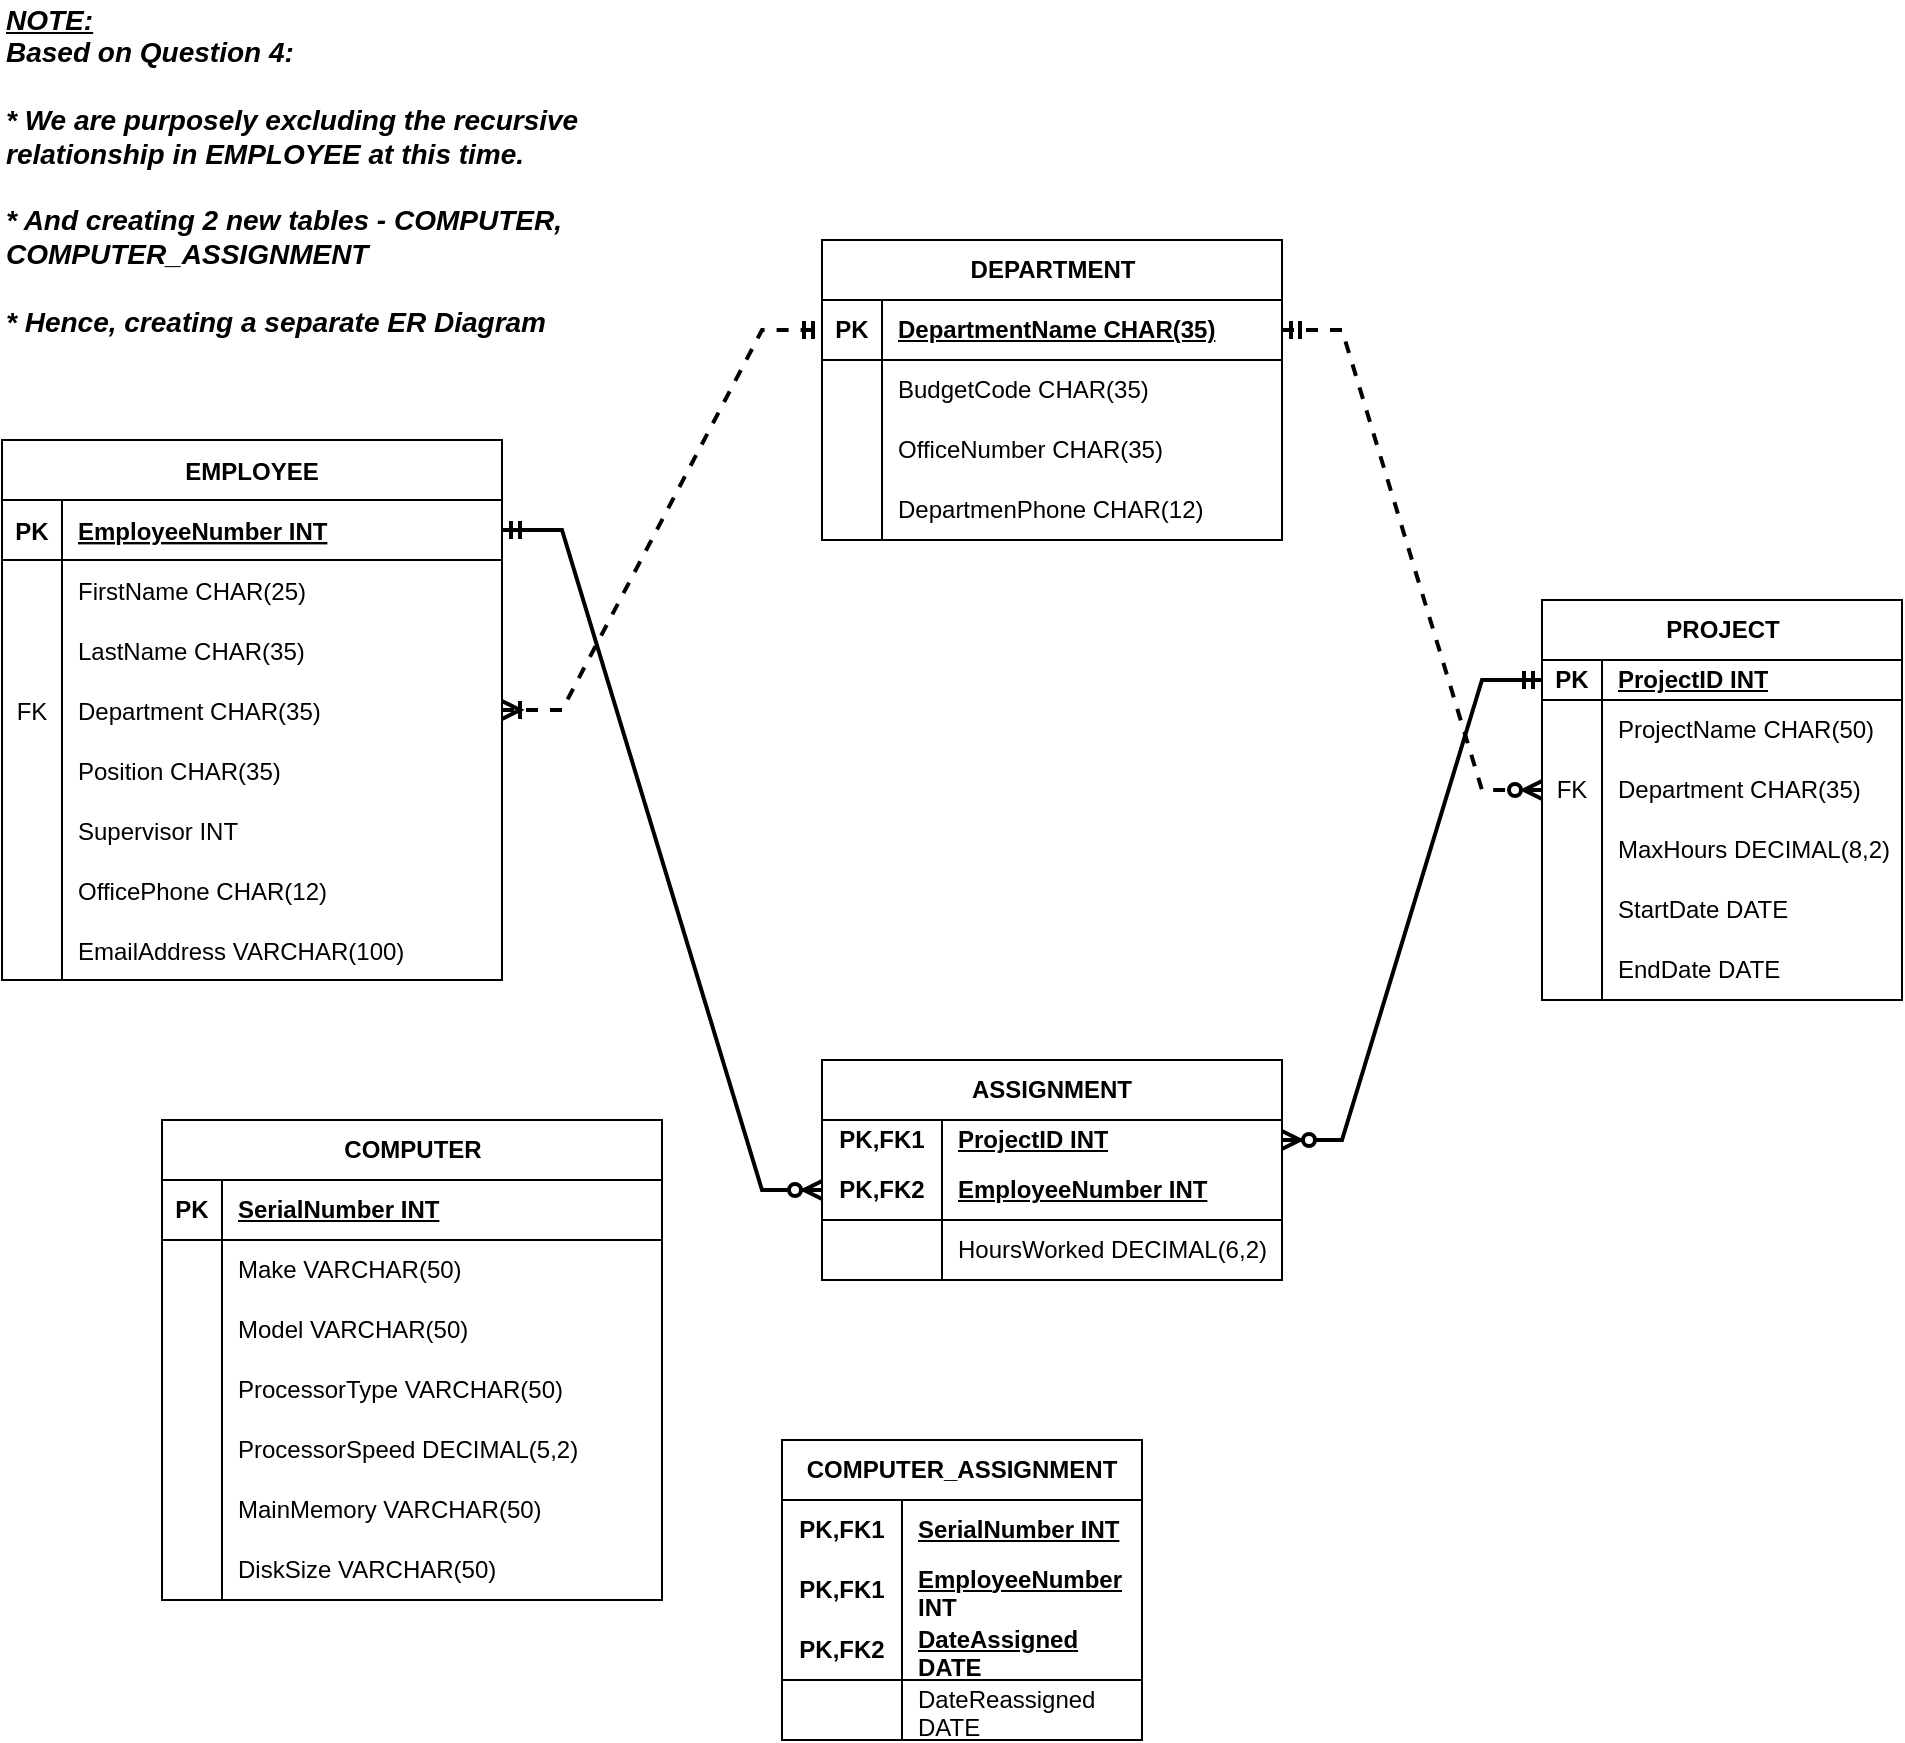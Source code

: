 <mxfile version="21.6.5" type="github">
  <diagram id="R2lEEEUBdFMjLlhIrx00" name="Page-1">
    <mxGraphModel dx="562" dy="1569" grid="1" gridSize="10" guides="1" tooltips="1" connect="1" arrows="1" fold="1" page="1" pageScale="1" pageWidth="850" pageHeight="1100" math="0" shadow="0" extFonts="Permanent Marker^https://fonts.googleapis.com/css?family=Permanent+Marker">
      <root>
        <mxCell id="0" />
        <mxCell id="1" parent="0" />
        <mxCell id="C-vyLk0tnHw3VtMMgP7b-23" value="EMPLOYEE" style="shape=table;startSize=30;container=1;collapsible=1;childLayout=tableLayout;fixedRows=1;rowLines=0;fontStyle=1;align=center;resizeLast=1;labelBackgroundColor=default;" parent="1" vertex="1">
          <mxGeometry x="120" y="120" width="250" height="270" as="geometry" />
        </mxCell>
        <mxCell id="C-vyLk0tnHw3VtMMgP7b-24" value="" style="shape=partialRectangle;collapsible=0;dropTarget=0;pointerEvents=0;fillColor=none;points=[[0,0.5],[1,0.5]];portConstraint=eastwest;top=0;left=0;right=0;bottom=1;" parent="C-vyLk0tnHw3VtMMgP7b-23" vertex="1">
          <mxGeometry y="30" width="250" height="30" as="geometry" />
        </mxCell>
        <mxCell id="C-vyLk0tnHw3VtMMgP7b-25" value="PK" style="shape=partialRectangle;overflow=hidden;connectable=0;fillColor=none;top=0;left=0;bottom=0;right=0;fontStyle=1;" parent="C-vyLk0tnHw3VtMMgP7b-24" vertex="1">
          <mxGeometry width="30" height="30" as="geometry">
            <mxRectangle width="30" height="30" as="alternateBounds" />
          </mxGeometry>
        </mxCell>
        <mxCell id="C-vyLk0tnHw3VtMMgP7b-26" value="EmployeeNumber INT" style="shape=partialRectangle;overflow=hidden;connectable=0;fillColor=none;top=0;left=0;bottom=0;right=0;align=left;spacingLeft=6;fontStyle=5;" parent="C-vyLk0tnHw3VtMMgP7b-24" vertex="1">
          <mxGeometry x="30" width="220" height="30" as="geometry">
            <mxRectangle width="220" height="30" as="alternateBounds" />
          </mxGeometry>
        </mxCell>
        <mxCell id="C-vyLk0tnHw3VtMMgP7b-27" value="" style="shape=partialRectangle;collapsible=0;dropTarget=0;pointerEvents=0;fillColor=none;points=[[0,0.5],[1,0.5]];portConstraint=eastwest;top=0;left=0;right=0;bottom=0;" parent="C-vyLk0tnHw3VtMMgP7b-23" vertex="1">
          <mxGeometry y="60" width="250" height="30" as="geometry" />
        </mxCell>
        <mxCell id="C-vyLk0tnHw3VtMMgP7b-28" value="" style="shape=partialRectangle;overflow=hidden;connectable=0;fillColor=none;top=0;left=0;bottom=0;right=0;" parent="C-vyLk0tnHw3VtMMgP7b-27" vertex="1">
          <mxGeometry width="30" height="30" as="geometry">
            <mxRectangle width="30" height="30" as="alternateBounds" />
          </mxGeometry>
        </mxCell>
        <mxCell id="C-vyLk0tnHw3VtMMgP7b-29" value="FirstName CHAR(25) " style="shape=partialRectangle;overflow=hidden;connectable=0;fillColor=none;top=0;left=0;bottom=0;right=0;align=left;spacingLeft=6;" parent="C-vyLk0tnHw3VtMMgP7b-27" vertex="1">
          <mxGeometry x="30" width="220" height="30" as="geometry">
            <mxRectangle width="220" height="30" as="alternateBounds" />
          </mxGeometry>
        </mxCell>
        <mxCell id="xQtc1vV7oJHQVXlDCaET-9" value="" style="shape=partialRectangle;collapsible=0;dropTarget=0;pointerEvents=0;fillColor=none;points=[[0,0.5],[1,0.5]];portConstraint=eastwest;top=0;left=0;right=0;bottom=0;" parent="C-vyLk0tnHw3VtMMgP7b-23" vertex="1">
          <mxGeometry y="90" width="250" height="30" as="geometry" />
        </mxCell>
        <mxCell id="xQtc1vV7oJHQVXlDCaET-10" value="" style="shape=partialRectangle;overflow=hidden;connectable=0;fillColor=none;top=0;left=0;bottom=0;right=0;" parent="xQtc1vV7oJHQVXlDCaET-9" vertex="1">
          <mxGeometry width="30" height="30" as="geometry">
            <mxRectangle width="30" height="30" as="alternateBounds" />
          </mxGeometry>
        </mxCell>
        <mxCell id="xQtc1vV7oJHQVXlDCaET-11" value="LastName CHAR(35)" style="shape=partialRectangle;overflow=hidden;connectable=0;fillColor=none;top=0;left=0;bottom=0;right=0;align=left;spacingLeft=6;" parent="xQtc1vV7oJHQVXlDCaET-9" vertex="1">
          <mxGeometry x="30" width="220" height="30" as="geometry">
            <mxRectangle width="220" height="30" as="alternateBounds" />
          </mxGeometry>
        </mxCell>
        <mxCell id="xQtc1vV7oJHQVXlDCaET-12" value="" style="shape=partialRectangle;collapsible=0;dropTarget=0;pointerEvents=0;fillColor=none;points=[[0,0.5],[1,0.5]];portConstraint=eastwest;top=0;left=0;right=0;bottom=0;" parent="C-vyLk0tnHw3VtMMgP7b-23" vertex="1">
          <mxGeometry y="120" width="250" height="30" as="geometry" />
        </mxCell>
        <mxCell id="xQtc1vV7oJHQVXlDCaET-13" value="FK" style="shape=partialRectangle;overflow=hidden;connectable=0;fillColor=none;top=0;left=0;bottom=0;right=0;" parent="xQtc1vV7oJHQVXlDCaET-12" vertex="1">
          <mxGeometry width="30" height="30" as="geometry">
            <mxRectangle width="30" height="30" as="alternateBounds" />
          </mxGeometry>
        </mxCell>
        <mxCell id="xQtc1vV7oJHQVXlDCaET-14" value="Department CHAR(35)" style="shape=partialRectangle;overflow=hidden;connectable=0;fillColor=none;top=0;left=0;bottom=0;right=0;align=left;spacingLeft=6;" parent="xQtc1vV7oJHQVXlDCaET-12" vertex="1">
          <mxGeometry x="30" width="220" height="30" as="geometry">
            <mxRectangle width="220" height="30" as="alternateBounds" />
          </mxGeometry>
        </mxCell>
        <mxCell id="xQtc1vV7oJHQVXlDCaET-15" value="" style="shape=partialRectangle;collapsible=0;dropTarget=0;pointerEvents=0;fillColor=none;points=[[0,0.5],[1,0.5]];portConstraint=eastwest;top=0;left=0;right=0;bottom=0;" parent="C-vyLk0tnHw3VtMMgP7b-23" vertex="1">
          <mxGeometry y="150" width="250" height="30" as="geometry" />
        </mxCell>
        <mxCell id="xQtc1vV7oJHQVXlDCaET-16" value="" style="shape=partialRectangle;overflow=hidden;connectable=0;fillColor=none;top=0;left=0;bottom=0;right=0;" parent="xQtc1vV7oJHQVXlDCaET-15" vertex="1">
          <mxGeometry width="30" height="30" as="geometry">
            <mxRectangle width="30" height="30" as="alternateBounds" />
          </mxGeometry>
        </mxCell>
        <mxCell id="xQtc1vV7oJHQVXlDCaET-17" value="Position CHAR(35)" style="shape=partialRectangle;overflow=hidden;connectable=0;fillColor=none;top=0;left=0;bottom=0;right=0;align=left;spacingLeft=6;" parent="xQtc1vV7oJHQVXlDCaET-15" vertex="1">
          <mxGeometry x="30" width="220" height="30" as="geometry">
            <mxRectangle width="220" height="30" as="alternateBounds" />
          </mxGeometry>
        </mxCell>
        <mxCell id="xQtc1vV7oJHQVXlDCaET-18" value="" style="shape=partialRectangle;collapsible=0;dropTarget=0;pointerEvents=0;fillColor=none;points=[[0,0.5],[1,0.5]];portConstraint=eastwest;top=0;left=0;right=0;bottom=0;" parent="C-vyLk0tnHw3VtMMgP7b-23" vertex="1">
          <mxGeometry y="180" width="250" height="30" as="geometry" />
        </mxCell>
        <mxCell id="xQtc1vV7oJHQVXlDCaET-19" value="" style="shape=partialRectangle;overflow=hidden;connectable=0;fillColor=none;top=0;left=0;bottom=0;right=0;" parent="xQtc1vV7oJHQVXlDCaET-18" vertex="1">
          <mxGeometry width="30" height="30" as="geometry">
            <mxRectangle width="30" height="30" as="alternateBounds" />
          </mxGeometry>
        </mxCell>
        <mxCell id="xQtc1vV7oJHQVXlDCaET-20" value="Supervisor INT" style="shape=partialRectangle;overflow=hidden;connectable=0;fillColor=none;top=0;left=0;bottom=0;right=0;align=left;spacingLeft=6;" parent="xQtc1vV7oJHQVXlDCaET-18" vertex="1">
          <mxGeometry x="30" width="220" height="30" as="geometry">
            <mxRectangle width="220" height="30" as="alternateBounds" />
          </mxGeometry>
        </mxCell>
        <mxCell id="xQtc1vV7oJHQVXlDCaET-21" value="" style="shape=partialRectangle;collapsible=0;dropTarget=0;pointerEvents=0;fillColor=none;points=[[0,0.5],[1,0.5]];portConstraint=eastwest;top=0;left=0;right=0;bottom=0;" parent="C-vyLk0tnHw3VtMMgP7b-23" vertex="1">
          <mxGeometry y="210" width="250" height="30" as="geometry" />
        </mxCell>
        <mxCell id="xQtc1vV7oJHQVXlDCaET-22" value="" style="shape=partialRectangle;overflow=hidden;connectable=0;fillColor=none;top=0;left=0;bottom=0;right=0;" parent="xQtc1vV7oJHQVXlDCaET-21" vertex="1">
          <mxGeometry width="30" height="30" as="geometry">
            <mxRectangle width="30" height="30" as="alternateBounds" />
          </mxGeometry>
        </mxCell>
        <mxCell id="xQtc1vV7oJHQVXlDCaET-23" value="OfficePhone CHAR(12)" style="shape=partialRectangle;overflow=hidden;connectable=0;fillColor=none;top=0;left=0;bottom=0;right=0;align=left;spacingLeft=6;" parent="xQtc1vV7oJHQVXlDCaET-21" vertex="1">
          <mxGeometry x="30" width="220" height="30" as="geometry">
            <mxRectangle width="220" height="30" as="alternateBounds" />
          </mxGeometry>
        </mxCell>
        <mxCell id="xQtc1vV7oJHQVXlDCaET-24" value="" style="shape=partialRectangle;collapsible=0;dropTarget=0;pointerEvents=0;fillColor=none;points=[[0,0.5],[1,0.5]];portConstraint=eastwest;top=0;left=0;right=0;bottom=0;" parent="C-vyLk0tnHw3VtMMgP7b-23" vertex="1">
          <mxGeometry y="240" width="250" height="30" as="geometry" />
        </mxCell>
        <mxCell id="xQtc1vV7oJHQVXlDCaET-25" value="" style="shape=partialRectangle;overflow=hidden;connectable=0;fillColor=none;top=0;left=0;bottom=0;right=0;" parent="xQtc1vV7oJHQVXlDCaET-24" vertex="1">
          <mxGeometry width="30" height="30" as="geometry">
            <mxRectangle width="30" height="30" as="alternateBounds" />
          </mxGeometry>
        </mxCell>
        <mxCell id="xQtc1vV7oJHQVXlDCaET-26" value="EmailAddress VARCHAR(100)" style="shape=partialRectangle;overflow=hidden;connectable=0;fillColor=none;top=0;left=0;bottom=0;right=0;align=left;spacingLeft=6;" parent="xQtc1vV7oJHQVXlDCaET-24" vertex="1">
          <mxGeometry x="30" width="220" height="30" as="geometry">
            <mxRectangle width="220" height="30" as="alternateBounds" />
          </mxGeometry>
        </mxCell>
        <mxCell id="xQtc1vV7oJHQVXlDCaET-30" value="DEPARTMENT" style="shape=table;startSize=30;container=1;collapsible=1;childLayout=tableLayout;fixedRows=1;rowLines=0;fontStyle=1;align=center;resizeLast=1;html=1;" parent="1" vertex="1">
          <mxGeometry x="530" y="20" width="230" height="150" as="geometry" />
        </mxCell>
        <mxCell id="xQtc1vV7oJHQVXlDCaET-31" value="" style="shape=tableRow;horizontal=0;startSize=0;swimlaneHead=0;swimlaneBody=0;fillColor=none;collapsible=0;dropTarget=0;points=[[0,0.5],[1,0.5]];portConstraint=eastwest;top=0;left=0;right=0;bottom=1;" parent="xQtc1vV7oJHQVXlDCaET-30" vertex="1">
          <mxGeometry y="30" width="230" height="30" as="geometry" />
        </mxCell>
        <mxCell id="xQtc1vV7oJHQVXlDCaET-32" value="PK" style="shape=partialRectangle;connectable=0;fillColor=none;top=0;left=0;bottom=0;right=0;fontStyle=1;overflow=hidden;whiteSpace=wrap;html=1;" parent="xQtc1vV7oJHQVXlDCaET-31" vertex="1">
          <mxGeometry width="30" height="30" as="geometry">
            <mxRectangle width="30" height="30" as="alternateBounds" />
          </mxGeometry>
        </mxCell>
        <mxCell id="xQtc1vV7oJHQVXlDCaET-33" value="DepartmentName CHAR(35)" style="shape=partialRectangle;connectable=0;fillColor=none;top=0;left=0;bottom=0;right=0;align=left;spacingLeft=6;fontStyle=5;overflow=hidden;whiteSpace=wrap;html=1;" parent="xQtc1vV7oJHQVXlDCaET-31" vertex="1">
          <mxGeometry x="30" width="200" height="30" as="geometry">
            <mxRectangle width="200" height="30" as="alternateBounds" />
          </mxGeometry>
        </mxCell>
        <mxCell id="xQtc1vV7oJHQVXlDCaET-34" value="" style="shape=tableRow;horizontal=0;startSize=0;swimlaneHead=0;swimlaneBody=0;fillColor=none;collapsible=0;dropTarget=0;points=[[0,0.5],[1,0.5]];portConstraint=eastwest;top=0;left=0;right=0;bottom=0;" parent="xQtc1vV7oJHQVXlDCaET-30" vertex="1">
          <mxGeometry y="60" width="230" height="30" as="geometry" />
        </mxCell>
        <mxCell id="xQtc1vV7oJHQVXlDCaET-35" value="" style="shape=partialRectangle;connectable=0;fillColor=none;top=0;left=0;bottom=0;right=0;editable=1;overflow=hidden;whiteSpace=wrap;html=1;" parent="xQtc1vV7oJHQVXlDCaET-34" vertex="1">
          <mxGeometry width="30" height="30" as="geometry">
            <mxRectangle width="30" height="30" as="alternateBounds" />
          </mxGeometry>
        </mxCell>
        <mxCell id="xQtc1vV7oJHQVXlDCaET-36" value="BudgetCode CHAR(35)" style="shape=partialRectangle;connectable=0;fillColor=none;top=0;left=0;bottom=0;right=0;align=left;spacingLeft=6;overflow=hidden;whiteSpace=wrap;html=1;" parent="xQtc1vV7oJHQVXlDCaET-34" vertex="1">
          <mxGeometry x="30" width="200" height="30" as="geometry">
            <mxRectangle width="200" height="30" as="alternateBounds" />
          </mxGeometry>
        </mxCell>
        <mxCell id="xQtc1vV7oJHQVXlDCaET-37" value="" style="shape=tableRow;horizontal=0;startSize=0;swimlaneHead=0;swimlaneBody=0;fillColor=none;collapsible=0;dropTarget=0;points=[[0,0.5],[1,0.5]];portConstraint=eastwest;top=0;left=0;right=0;bottom=0;" parent="xQtc1vV7oJHQVXlDCaET-30" vertex="1">
          <mxGeometry y="90" width="230" height="30" as="geometry" />
        </mxCell>
        <mxCell id="xQtc1vV7oJHQVXlDCaET-38" value="" style="shape=partialRectangle;connectable=0;fillColor=none;top=0;left=0;bottom=0;right=0;editable=1;overflow=hidden;whiteSpace=wrap;html=1;" parent="xQtc1vV7oJHQVXlDCaET-37" vertex="1">
          <mxGeometry width="30" height="30" as="geometry">
            <mxRectangle width="30" height="30" as="alternateBounds" />
          </mxGeometry>
        </mxCell>
        <mxCell id="xQtc1vV7oJHQVXlDCaET-39" value="OfficeNumber CHAR(35)" style="shape=partialRectangle;connectable=0;fillColor=none;top=0;left=0;bottom=0;right=0;align=left;spacingLeft=6;overflow=hidden;whiteSpace=wrap;html=1;" parent="xQtc1vV7oJHQVXlDCaET-37" vertex="1">
          <mxGeometry x="30" width="200" height="30" as="geometry">
            <mxRectangle width="200" height="30" as="alternateBounds" />
          </mxGeometry>
        </mxCell>
        <mxCell id="xQtc1vV7oJHQVXlDCaET-40" value="" style="shape=tableRow;horizontal=0;startSize=0;swimlaneHead=0;swimlaneBody=0;fillColor=none;collapsible=0;dropTarget=0;points=[[0,0.5],[1,0.5]];portConstraint=eastwest;top=0;left=0;right=0;bottom=0;" parent="xQtc1vV7oJHQVXlDCaET-30" vertex="1">
          <mxGeometry y="120" width="230" height="30" as="geometry" />
        </mxCell>
        <mxCell id="xQtc1vV7oJHQVXlDCaET-41" value="" style="shape=partialRectangle;connectable=0;fillColor=none;top=0;left=0;bottom=0;right=0;editable=1;overflow=hidden;whiteSpace=wrap;html=1;" parent="xQtc1vV7oJHQVXlDCaET-40" vertex="1">
          <mxGeometry width="30" height="30" as="geometry">
            <mxRectangle width="30" height="30" as="alternateBounds" />
          </mxGeometry>
        </mxCell>
        <mxCell id="xQtc1vV7oJHQVXlDCaET-42" value="DepartmenPhone CHAR(12)" style="shape=partialRectangle;connectable=0;fillColor=none;top=0;left=0;bottom=0;right=0;align=left;spacingLeft=6;overflow=hidden;whiteSpace=wrap;html=1;" parent="xQtc1vV7oJHQVXlDCaET-40" vertex="1">
          <mxGeometry x="30" width="200" height="30" as="geometry">
            <mxRectangle width="200" height="30" as="alternateBounds" />
          </mxGeometry>
        </mxCell>
        <mxCell id="xQtc1vV7oJHQVXlDCaET-49" value="" style="edgeStyle=entityRelationEdgeStyle;fontSize=12;html=1;endArrow=ERmandOne;startArrow=ERoneToMany;rounded=0;exitX=1;exitY=0.5;exitDx=0;exitDy=0;endFill=0;entryX=0;entryY=0.5;entryDx=0;entryDy=0;shadow=0;strokeWidth=2;startFill=0;dashed=1;" parent="1" source="xQtc1vV7oJHQVXlDCaET-12" target="xQtc1vV7oJHQVXlDCaET-31" edge="1">
          <mxGeometry width="100" height="100" relative="1" as="geometry">
            <mxPoint x="460" y="470" as="sourcePoint" />
            <mxPoint x="510" y="180" as="targetPoint" />
            <Array as="points">
              <mxPoint x="510" y="240" />
            </Array>
          </mxGeometry>
        </mxCell>
        <mxCell id="xQtc1vV7oJHQVXlDCaET-50" value="ASSIGNMENT" style="shape=table;startSize=30;container=1;collapsible=1;childLayout=tableLayout;fixedRows=1;rowLines=0;fontStyle=1;align=center;resizeLast=1;html=1;whiteSpace=wrap;" parent="1" vertex="1">
          <mxGeometry x="530" y="430" width="230" height="110" as="geometry" />
        </mxCell>
        <mxCell id="xQtc1vV7oJHQVXlDCaET-51" value="" style="shape=tableRow;horizontal=0;startSize=0;swimlaneHead=0;swimlaneBody=0;fillColor=none;collapsible=0;dropTarget=0;points=[[0,0.5],[1,0.5]];portConstraint=eastwest;top=0;left=0;right=0;bottom=0;html=1;" parent="xQtc1vV7oJHQVXlDCaET-50" vertex="1">
          <mxGeometry y="30" width="230" height="20" as="geometry" />
        </mxCell>
        <mxCell id="xQtc1vV7oJHQVXlDCaET-52" value="PK,FK1" style="shape=partialRectangle;connectable=0;fillColor=none;top=0;left=0;bottom=0;right=0;fontStyle=1;overflow=hidden;html=1;whiteSpace=wrap;" parent="xQtc1vV7oJHQVXlDCaET-51" vertex="1">
          <mxGeometry width="60" height="20" as="geometry">
            <mxRectangle width="60" height="20" as="alternateBounds" />
          </mxGeometry>
        </mxCell>
        <mxCell id="xQtc1vV7oJHQVXlDCaET-53" value="ProjectID INT" style="shape=partialRectangle;connectable=0;fillColor=none;top=0;left=0;bottom=0;right=0;align=left;spacingLeft=6;fontStyle=5;overflow=hidden;html=1;whiteSpace=wrap;" parent="xQtc1vV7oJHQVXlDCaET-51" vertex="1">
          <mxGeometry x="60" width="170" height="20" as="geometry">
            <mxRectangle width="170" height="20" as="alternateBounds" />
          </mxGeometry>
        </mxCell>
        <mxCell id="xQtc1vV7oJHQVXlDCaET-54" value="" style="shape=tableRow;horizontal=0;startSize=0;swimlaneHead=0;swimlaneBody=0;fillColor=none;collapsible=0;dropTarget=0;points=[[0,0.5],[1,0.5]];portConstraint=eastwest;top=0;left=0;right=0;bottom=1;html=1;" parent="xQtc1vV7oJHQVXlDCaET-50" vertex="1">
          <mxGeometry y="50" width="230" height="30" as="geometry" />
        </mxCell>
        <mxCell id="xQtc1vV7oJHQVXlDCaET-55" value="PK,FK2" style="shape=partialRectangle;connectable=0;fillColor=none;top=0;left=0;bottom=0;right=0;fontStyle=1;overflow=hidden;html=1;whiteSpace=wrap;" parent="xQtc1vV7oJHQVXlDCaET-54" vertex="1">
          <mxGeometry width="60" height="30" as="geometry">
            <mxRectangle width="60" height="30" as="alternateBounds" />
          </mxGeometry>
        </mxCell>
        <mxCell id="xQtc1vV7oJHQVXlDCaET-56" value="EmployeeNumber INT" style="shape=partialRectangle;connectable=0;fillColor=none;top=0;left=0;bottom=0;right=0;align=left;spacingLeft=6;fontStyle=5;overflow=hidden;html=1;whiteSpace=wrap;" parent="xQtc1vV7oJHQVXlDCaET-54" vertex="1">
          <mxGeometry x="60" width="170" height="30" as="geometry">
            <mxRectangle width="170" height="30" as="alternateBounds" />
          </mxGeometry>
        </mxCell>
        <mxCell id="xQtc1vV7oJHQVXlDCaET-57" value="" style="shape=tableRow;horizontal=0;startSize=0;swimlaneHead=0;swimlaneBody=0;fillColor=none;collapsible=0;dropTarget=0;points=[[0,0.5],[1,0.5]];portConstraint=eastwest;top=0;left=0;right=0;bottom=0;html=1;" parent="xQtc1vV7oJHQVXlDCaET-50" vertex="1">
          <mxGeometry y="80" width="230" height="30" as="geometry" />
        </mxCell>
        <mxCell id="xQtc1vV7oJHQVXlDCaET-58" value="" style="shape=partialRectangle;connectable=0;fillColor=none;top=0;left=0;bottom=0;right=0;editable=1;overflow=hidden;html=1;whiteSpace=wrap;" parent="xQtc1vV7oJHQVXlDCaET-57" vertex="1">
          <mxGeometry width="60" height="30" as="geometry">
            <mxRectangle width="60" height="30" as="alternateBounds" />
          </mxGeometry>
        </mxCell>
        <mxCell id="xQtc1vV7oJHQVXlDCaET-59" value="HoursWorked DECIMAL(6,2)" style="shape=partialRectangle;connectable=0;fillColor=none;top=0;left=0;bottom=0;right=0;align=left;spacingLeft=6;overflow=hidden;html=1;whiteSpace=wrap;" parent="xQtc1vV7oJHQVXlDCaET-57" vertex="1">
          <mxGeometry x="60" width="170" height="30" as="geometry">
            <mxRectangle width="170" height="30" as="alternateBounds" />
          </mxGeometry>
        </mxCell>
        <mxCell id="xQtc1vV7oJHQVXlDCaET-63" value="PROJECT" style="shape=table;startSize=30;container=1;collapsible=1;childLayout=tableLayout;fixedRows=1;rowLines=0;fontStyle=1;align=center;resizeLast=1;html=1;" parent="1" vertex="1">
          <mxGeometry x="890" y="200" width="180" height="200" as="geometry" />
        </mxCell>
        <mxCell id="xQtc1vV7oJHQVXlDCaET-64" value="" style="shape=tableRow;horizontal=0;startSize=0;swimlaneHead=0;swimlaneBody=0;fillColor=none;collapsible=0;dropTarget=0;points=[[0,0.5],[1,0.5]];portConstraint=eastwest;top=0;left=0;right=0;bottom=1;" parent="xQtc1vV7oJHQVXlDCaET-63" vertex="1">
          <mxGeometry y="30" width="180" height="20" as="geometry" />
        </mxCell>
        <mxCell id="xQtc1vV7oJHQVXlDCaET-65" value="PK" style="shape=partialRectangle;connectable=0;fillColor=none;top=0;left=0;bottom=0;right=0;fontStyle=1;overflow=hidden;whiteSpace=wrap;html=1;" parent="xQtc1vV7oJHQVXlDCaET-64" vertex="1">
          <mxGeometry width="30" height="20" as="geometry">
            <mxRectangle width="30" height="20" as="alternateBounds" />
          </mxGeometry>
        </mxCell>
        <mxCell id="xQtc1vV7oJHQVXlDCaET-66" value="ProjectID INT" style="shape=partialRectangle;connectable=0;fillColor=none;top=0;left=0;bottom=0;right=0;align=left;spacingLeft=6;fontStyle=5;overflow=hidden;whiteSpace=wrap;html=1;" parent="xQtc1vV7oJHQVXlDCaET-64" vertex="1">
          <mxGeometry x="30" width="150" height="20" as="geometry">
            <mxRectangle width="150" height="20" as="alternateBounds" />
          </mxGeometry>
        </mxCell>
        <mxCell id="xQtc1vV7oJHQVXlDCaET-67" value="" style="shape=tableRow;horizontal=0;startSize=0;swimlaneHead=0;swimlaneBody=0;fillColor=none;collapsible=0;dropTarget=0;points=[[0,0.5],[1,0.5]];portConstraint=eastwest;top=0;left=0;right=0;bottom=0;" parent="xQtc1vV7oJHQVXlDCaET-63" vertex="1">
          <mxGeometry y="50" width="180" height="30" as="geometry" />
        </mxCell>
        <mxCell id="xQtc1vV7oJHQVXlDCaET-68" value="" style="shape=partialRectangle;connectable=0;fillColor=none;top=0;left=0;bottom=0;right=0;editable=1;overflow=hidden;whiteSpace=wrap;html=1;" parent="xQtc1vV7oJHQVXlDCaET-67" vertex="1">
          <mxGeometry width="30" height="30" as="geometry">
            <mxRectangle width="30" height="30" as="alternateBounds" />
          </mxGeometry>
        </mxCell>
        <mxCell id="xQtc1vV7oJHQVXlDCaET-69" value="ProjectName CHAR(50)" style="shape=partialRectangle;connectable=0;fillColor=none;top=0;left=0;bottom=0;right=0;align=left;spacingLeft=6;overflow=hidden;whiteSpace=wrap;html=1;" parent="xQtc1vV7oJHQVXlDCaET-67" vertex="1">
          <mxGeometry x="30" width="150" height="30" as="geometry">
            <mxRectangle width="150" height="30" as="alternateBounds" />
          </mxGeometry>
        </mxCell>
        <mxCell id="xQtc1vV7oJHQVXlDCaET-70" value="" style="shape=tableRow;horizontal=0;startSize=0;swimlaneHead=0;swimlaneBody=0;fillColor=none;collapsible=0;dropTarget=0;points=[[0,0.5],[1,0.5]];portConstraint=eastwest;top=0;left=0;right=0;bottom=0;" parent="xQtc1vV7oJHQVXlDCaET-63" vertex="1">
          <mxGeometry y="80" width="180" height="30" as="geometry" />
        </mxCell>
        <mxCell id="xQtc1vV7oJHQVXlDCaET-71" value="FK" style="shape=partialRectangle;connectable=0;fillColor=none;top=0;left=0;bottom=0;right=0;editable=1;overflow=hidden;whiteSpace=wrap;html=1;" parent="xQtc1vV7oJHQVXlDCaET-70" vertex="1">
          <mxGeometry width="30" height="30" as="geometry">
            <mxRectangle width="30" height="30" as="alternateBounds" />
          </mxGeometry>
        </mxCell>
        <mxCell id="xQtc1vV7oJHQVXlDCaET-72" value="Department CHAR(35)" style="shape=partialRectangle;connectable=0;fillColor=none;top=0;left=0;bottom=0;right=0;align=left;spacingLeft=6;overflow=hidden;whiteSpace=wrap;html=1;" parent="xQtc1vV7oJHQVXlDCaET-70" vertex="1">
          <mxGeometry x="30" width="150" height="30" as="geometry">
            <mxRectangle width="150" height="30" as="alternateBounds" />
          </mxGeometry>
        </mxCell>
        <mxCell id="xQtc1vV7oJHQVXlDCaET-73" value="" style="shape=tableRow;horizontal=0;startSize=0;swimlaneHead=0;swimlaneBody=0;fillColor=none;collapsible=0;dropTarget=0;points=[[0,0.5],[1,0.5]];portConstraint=eastwest;top=0;left=0;right=0;bottom=0;" parent="xQtc1vV7oJHQVXlDCaET-63" vertex="1">
          <mxGeometry y="110" width="180" height="30" as="geometry" />
        </mxCell>
        <mxCell id="xQtc1vV7oJHQVXlDCaET-74" value="" style="shape=partialRectangle;connectable=0;fillColor=none;top=0;left=0;bottom=0;right=0;editable=1;overflow=hidden;whiteSpace=wrap;html=1;" parent="xQtc1vV7oJHQVXlDCaET-73" vertex="1">
          <mxGeometry width="30" height="30" as="geometry">
            <mxRectangle width="30" height="30" as="alternateBounds" />
          </mxGeometry>
        </mxCell>
        <mxCell id="xQtc1vV7oJHQVXlDCaET-75" value="MaxHours DECIMAL(8,2)" style="shape=partialRectangle;connectable=0;fillColor=none;top=0;left=0;bottom=0;right=0;align=left;spacingLeft=6;overflow=hidden;whiteSpace=wrap;html=1;" parent="xQtc1vV7oJHQVXlDCaET-73" vertex="1">
          <mxGeometry x="30" width="150" height="30" as="geometry">
            <mxRectangle width="150" height="30" as="alternateBounds" />
          </mxGeometry>
        </mxCell>
        <mxCell id="xQtc1vV7oJHQVXlDCaET-89" value="" style="shape=tableRow;horizontal=0;startSize=0;swimlaneHead=0;swimlaneBody=0;fillColor=none;collapsible=0;dropTarget=0;points=[[0,0.5],[1,0.5]];portConstraint=eastwest;top=0;left=0;right=0;bottom=0;" parent="xQtc1vV7oJHQVXlDCaET-63" vertex="1">
          <mxGeometry y="140" width="180" height="30" as="geometry" />
        </mxCell>
        <mxCell id="xQtc1vV7oJHQVXlDCaET-90" value="" style="shape=partialRectangle;connectable=0;fillColor=none;top=0;left=0;bottom=0;right=0;editable=1;overflow=hidden;whiteSpace=wrap;html=1;" parent="xQtc1vV7oJHQVXlDCaET-89" vertex="1">
          <mxGeometry width="30" height="30" as="geometry">
            <mxRectangle width="30" height="30" as="alternateBounds" />
          </mxGeometry>
        </mxCell>
        <mxCell id="xQtc1vV7oJHQVXlDCaET-91" value="StartDate DATE" style="shape=partialRectangle;connectable=0;fillColor=none;top=0;left=0;bottom=0;right=0;align=left;spacingLeft=6;overflow=hidden;whiteSpace=wrap;html=1;" parent="xQtc1vV7oJHQVXlDCaET-89" vertex="1">
          <mxGeometry x="30" width="150" height="30" as="geometry">
            <mxRectangle width="150" height="30" as="alternateBounds" />
          </mxGeometry>
        </mxCell>
        <mxCell id="xQtc1vV7oJHQVXlDCaET-92" value="" style="shape=tableRow;horizontal=0;startSize=0;swimlaneHead=0;swimlaneBody=0;fillColor=none;collapsible=0;dropTarget=0;points=[[0,0.5],[1,0.5]];portConstraint=eastwest;top=0;left=0;right=0;bottom=0;" parent="xQtc1vV7oJHQVXlDCaET-63" vertex="1">
          <mxGeometry y="170" width="180" height="30" as="geometry" />
        </mxCell>
        <mxCell id="xQtc1vV7oJHQVXlDCaET-93" value="" style="shape=partialRectangle;connectable=0;fillColor=none;top=0;left=0;bottom=0;right=0;editable=1;overflow=hidden;whiteSpace=wrap;html=1;" parent="xQtc1vV7oJHQVXlDCaET-92" vertex="1">
          <mxGeometry width="30" height="30" as="geometry">
            <mxRectangle width="30" height="30" as="alternateBounds" />
          </mxGeometry>
        </mxCell>
        <mxCell id="xQtc1vV7oJHQVXlDCaET-94" value="EndDate DATE" style="shape=partialRectangle;connectable=0;fillColor=none;top=0;left=0;bottom=0;right=0;align=left;spacingLeft=6;overflow=hidden;whiteSpace=wrap;html=1;" parent="xQtc1vV7oJHQVXlDCaET-92" vertex="1">
          <mxGeometry x="30" width="150" height="30" as="geometry">
            <mxRectangle width="150" height="30" as="alternateBounds" />
          </mxGeometry>
        </mxCell>
        <mxCell id="xQtc1vV7oJHQVXlDCaET-102" value="" style="edgeStyle=entityRelationEdgeStyle;fontSize=12;html=1;endArrow=ERzeroToMany;startArrow=ERmandOne;rounded=0;entryX=0;entryY=0.5;entryDx=0;entryDy=0;exitX=1;exitY=0.5;exitDx=0;exitDy=0;strokeWidth=2;dashed=1;endFill=0;" parent="1" source="xQtc1vV7oJHQVXlDCaET-31" target="xQtc1vV7oJHQVXlDCaET-70" edge="1">
          <mxGeometry width="100" height="100" relative="1" as="geometry">
            <mxPoint x="770" y="160.0" as="sourcePoint" />
            <mxPoint x="868.74" y="295.45" as="targetPoint" />
          </mxGeometry>
        </mxCell>
        <mxCell id="xQtc1vV7oJHQVXlDCaET-108" value="" style="edgeStyle=entityRelationEdgeStyle;fontSize=12;html=1;endArrow=ERzeroToMany;startArrow=ERmandOne;rounded=0;exitX=1;exitY=0.5;exitDx=0;exitDy=0;strokeWidth=2;" parent="1" source="C-vyLk0tnHw3VtMMgP7b-24" target="xQtc1vV7oJHQVXlDCaET-54" edge="1">
          <mxGeometry width="100" height="100" relative="1" as="geometry">
            <mxPoint x="310" y="630" as="sourcePoint" />
            <mxPoint x="410" y="530" as="targetPoint" />
            <Array as="points">
              <mxPoint x="460" y="330" />
            </Array>
          </mxGeometry>
        </mxCell>
        <mxCell id="xQtc1vV7oJHQVXlDCaET-109" value="" style="edgeStyle=entityRelationEdgeStyle;fontSize=12;html=1;endArrow=ERmandOne;startArrow=ERzeroToMany;rounded=0;exitX=1;exitY=0.5;exitDx=0;exitDy=0;entryX=0;entryY=0.5;entryDx=0;entryDy=0;strokeWidth=2;endFill=0;" parent="1" source="xQtc1vV7oJHQVXlDCaET-51" target="xQtc1vV7oJHQVXlDCaET-64" edge="1">
          <mxGeometry width="100" height="100" relative="1" as="geometry">
            <mxPoint x="530" y="250" as="sourcePoint" />
            <mxPoint x="630" y="150" as="targetPoint" />
          </mxGeometry>
        </mxCell>
        <mxCell id="vRnf3aacV74Y4BQdPCCa-2" value="&lt;div style=&quot;font-size: 14px;&quot;&gt;&lt;b style=&quot;&quot;&gt;&lt;i style=&quot;&quot;&gt;&lt;u style=&quot;&quot;&gt;&lt;font style=&quot;font-size: 14px;&quot;&gt;NOTE:&lt;/font&gt;&lt;/u&gt;&lt;/i&gt;&lt;/b&gt;&lt;/div&gt;&lt;div style=&quot;font-size: 14px;&quot;&gt;&lt;b style=&quot;background-color: initial;&quot;&gt;&lt;i&gt;Based on Question 4:&amp;nbsp;&lt;/i&gt;&lt;/b&gt;&lt;br&gt;&lt;/div&gt;&lt;div style=&quot;font-size: 14px;&quot;&gt;&lt;b&gt;&lt;i&gt;&lt;font style=&quot;font-size: 14px;&quot;&gt;&lt;br&gt;&lt;/font&gt;&lt;/i&gt;&lt;/b&gt;&lt;/div&gt;&lt;div style=&quot;font-size: 14px;&quot;&gt;&lt;b&gt;&lt;i&gt;&lt;font style=&quot;font-size: 14px;&quot;&gt;* We are purposely excluding the recursive relationship in EMPLOYEE at this time.&amp;nbsp;&lt;/font&gt;&lt;/i&gt;&lt;/b&gt;&lt;/div&gt;&lt;div style=&quot;font-size: 14px;&quot;&gt;&lt;b style=&quot;&quot;&gt;&lt;i style=&quot;&quot;&gt;&lt;font style=&quot;font-size: 14px;&quot;&gt;&lt;br&gt;&lt;/font&gt;&lt;/i&gt;&lt;/b&gt;&lt;/div&gt;&lt;div style=&quot;font-size: 14px;&quot;&gt;&lt;b style=&quot;&quot;&gt;&lt;i style=&quot;&quot;&gt;&lt;font style=&quot;font-size: 14px;&quot;&gt;* And creating 2 new tables - COMPUTER, COMPUTER_ASSIGNMENT&lt;br&gt;&lt;br&gt;&lt;/font&gt;&lt;/i&gt;&lt;/b&gt;&lt;/div&gt;&lt;div style=&quot;font-size: 14px;&quot;&gt;&lt;b style=&quot;&quot;&gt;&lt;i style=&quot;&quot;&gt;&lt;font style=&quot;font-size: 14px;&quot;&gt;* Hence, creating a separate ER Diagram&lt;/font&gt;&lt;/i&gt;&lt;/b&gt;&lt;/div&gt;" style="text;html=1;strokeColor=none;fillColor=none;align=left;verticalAlign=middle;whiteSpace=wrap;rounded=0;" vertex="1" parent="1">
          <mxGeometry x="120" y="-100" width="300" height="170" as="geometry" />
        </mxCell>
        <mxCell id="vRnf3aacV74Y4BQdPCCa-3" value="COMPUTER" style="shape=table;startSize=30;container=1;collapsible=1;childLayout=tableLayout;fixedRows=1;rowLines=0;fontStyle=1;align=center;resizeLast=1;html=1;" vertex="1" parent="1">
          <mxGeometry x="200" y="460" width="250" height="240" as="geometry" />
        </mxCell>
        <mxCell id="vRnf3aacV74Y4BQdPCCa-4" value="" style="shape=tableRow;horizontal=0;startSize=0;swimlaneHead=0;swimlaneBody=0;fillColor=none;collapsible=0;dropTarget=0;points=[[0,0.5],[1,0.5]];portConstraint=eastwest;top=0;left=0;right=0;bottom=1;" vertex="1" parent="vRnf3aacV74Y4BQdPCCa-3">
          <mxGeometry y="30" width="250" height="30" as="geometry" />
        </mxCell>
        <mxCell id="vRnf3aacV74Y4BQdPCCa-5" value="PK" style="shape=partialRectangle;connectable=0;fillColor=none;top=0;left=0;bottom=0;right=0;fontStyle=1;overflow=hidden;whiteSpace=wrap;html=1;" vertex="1" parent="vRnf3aacV74Y4BQdPCCa-4">
          <mxGeometry width="30" height="30" as="geometry">
            <mxRectangle width="30" height="30" as="alternateBounds" />
          </mxGeometry>
        </mxCell>
        <mxCell id="vRnf3aacV74Y4BQdPCCa-6" value="SerialNumber INT" style="shape=partialRectangle;connectable=0;fillColor=none;top=0;left=0;bottom=0;right=0;align=left;spacingLeft=6;fontStyle=5;overflow=hidden;whiteSpace=wrap;html=1;" vertex="1" parent="vRnf3aacV74Y4BQdPCCa-4">
          <mxGeometry x="30" width="220" height="30" as="geometry">
            <mxRectangle width="220" height="30" as="alternateBounds" />
          </mxGeometry>
        </mxCell>
        <mxCell id="vRnf3aacV74Y4BQdPCCa-7" value="" style="shape=tableRow;horizontal=0;startSize=0;swimlaneHead=0;swimlaneBody=0;fillColor=none;collapsible=0;dropTarget=0;points=[[0,0.5],[1,0.5]];portConstraint=eastwest;top=0;left=0;right=0;bottom=0;" vertex="1" parent="vRnf3aacV74Y4BQdPCCa-3">
          <mxGeometry y="60" width="250" height="30" as="geometry" />
        </mxCell>
        <mxCell id="vRnf3aacV74Y4BQdPCCa-8" value="" style="shape=partialRectangle;connectable=0;fillColor=none;top=0;left=0;bottom=0;right=0;editable=1;overflow=hidden;whiteSpace=wrap;html=1;" vertex="1" parent="vRnf3aacV74Y4BQdPCCa-7">
          <mxGeometry width="30" height="30" as="geometry">
            <mxRectangle width="30" height="30" as="alternateBounds" />
          </mxGeometry>
        </mxCell>
        <mxCell id="vRnf3aacV74Y4BQdPCCa-9" value="Make VARCHAR(50)" style="shape=partialRectangle;connectable=0;fillColor=none;top=0;left=0;bottom=0;right=0;align=left;spacingLeft=6;overflow=hidden;whiteSpace=wrap;html=1;" vertex="1" parent="vRnf3aacV74Y4BQdPCCa-7">
          <mxGeometry x="30" width="220" height="30" as="geometry">
            <mxRectangle width="220" height="30" as="alternateBounds" />
          </mxGeometry>
        </mxCell>
        <mxCell id="vRnf3aacV74Y4BQdPCCa-10" value="" style="shape=tableRow;horizontal=0;startSize=0;swimlaneHead=0;swimlaneBody=0;fillColor=none;collapsible=0;dropTarget=0;points=[[0,0.5],[1,0.5]];portConstraint=eastwest;top=0;left=0;right=0;bottom=0;" vertex="1" parent="vRnf3aacV74Y4BQdPCCa-3">
          <mxGeometry y="90" width="250" height="30" as="geometry" />
        </mxCell>
        <mxCell id="vRnf3aacV74Y4BQdPCCa-11" value="" style="shape=partialRectangle;connectable=0;fillColor=none;top=0;left=0;bottom=0;right=0;editable=1;overflow=hidden;whiteSpace=wrap;html=1;" vertex="1" parent="vRnf3aacV74Y4BQdPCCa-10">
          <mxGeometry width="30" height="30" as="geometry">
            <mxRectangle width="30" height="30" as="alternateBounds" />
          </mxGeometry>
        </mxCell>
        <mxCell id="vRnf3aacV74Y4BQdPCCa-12" value="Model VARCHAR(50)" style="shape=partialRectangle;connectable=0;fillColor=none;top=0;left=0;bottom=0;right=0;align=left;spacingLeft=6;overflow=hidden;whiteSpace=wrap;html=1;" vertex="1" parent="vRnf3aacV74Y4BQdPCCa-10">
          <mxGeometry x="30" width="220" height="30" as="geometry">
            <mxRectangle width="220" height="30" as="alternateBounds" />
          </mxGeometry>
        </mxCell>
        <mxCell id="vRnf3aacV74Y4BQdPCCa-13" value="" style="shape=tableRow;horizontal=0;startSize=0;swimlaneHead=0;swimlaneBody=0;fillColor=none;collapsible=0;dropTarget=0;points=[[0,0.5],[1,0.5]];portConstraint=eastwest;top=0;left=0;right=0;bottom=0;" vertex="1" parent="vRnf3aacV74Y4BQdPCCa-3">
          <mxGeometry y="120" width="250" height="30" as="geometry" />
        </mxCell>
        <mxCell id="vRnf3aacV74Y4BQdPCCa-14" value="" style="shape=partialRectangle;connectable=0;fillColor=none;top=0;left=0;bottom=0;right=0;editable=1;overflow=hidden;whiteSpace=wrap;html=1;" vertex="1" parent="vRnf3aacV74Y4BQdPCCa-13">
          <mxGeometry width="30" height="30" as="geometry">
            <mxRectangle width="30" height="30" as="alternateBounds" />
          </mxGeometry>
        </mxCell>
        <mxCell id="vRnf3aacV74Y4BQdPCCa-15" value="ProcessorType VARCHAR(50)" style="shape=partialRectangle;connectable=0;fillColor=none;top=0;left=0;bottom=0;right=0;align=left;spacingLeft=6;overflow=hidden;whiteSpace=wrap;html=1;" vertex="1" parent="vRnf3aacV74Y4BQdPCCa-13">
          <mxGeometry x="30" width="220" height="30" as="geometry">
            <mxRectangle width="220" height="30" as="alternateBounds" />
          </mxGeometry>
        </mxCell>
        <mxCell id="vRnf3aacV74Y4BQdPCCa-16" value="" style="shape=tableRow;horizontal=0;startSize=0;swimlaneHead=0;swimlaneBody=0;fillColor=none;collapsible=0;dropTarget=0;points=[[0,0.5],[1,0.5]];portConstraint=eastwest;top=0;left=0;right=0;bottom=0;" vertex="1" parent="vRnf3aacV74Y4BQdPCCa-3">
          <mxGeometry y="150" width="250" height="30" as="geometry" />
        </mxCell>
        <mxCell id="vRnf3aacV74Y4BQdPCCa-17" value="" style="shape=partialRectangle;connectable=0;fillColor=none;top=0;left=0;bottom=0;right=0;editable=1;overflow=hidden;whiteSpace=wrap;html=1;" vertex="1" parent="vRnf3aacV74Y4BQdPCCa-16">
          <mxGeometry width="30" height="30" as="geometry">
            <mxRectangle width="30" height="30" as="alternateBounds" />
          </mxGeometry>
        </mxCell>
        <mxCell id="vRnf3aacV74Y4BQdPCCa-18" value="ProcessorSpeed DECIMAL(5,2)" style="shape=partialRectangle;connectable=0;fillColor=none;top=0;left=0;bottom=0;right=0;align=left;spacingLeft=6;overflow=hidden;whiteSpace=wrap;html=1;" vertex="1" parent="vRnf3aacV74Y4BQdPCCa-16">
          <mxGeometry x="30" width="220" height="30" as="geometry">
            <mxRectangle width="220" height="30" as="alternateBounds" />
          </mxGeometry>
        </mxCell>
        <mxCell id="vRnf3aacV74Y4BQdPCCa-19" value="" style="shape=tableRow;horizontal=0;startSize=0;swimlaneHead=0;swimlaneBody=0;fillColor=none;collapsible=0;dropTarget=0;points=[[0,0.5],[1,0.5]];portConstraint=eastwest;top=0;left=0;right=0;bottom=0;" vertex="1" parent="vRnf3aacV74Y4BQdPCCa-3">
          <mxGeometry y="180" width="250" height="30" as="geometry" />
        </mxCell>
        <mxCell id="vRnf3aacV74Y4BQdPCCa-20" value="CREATE TABLE COMPUTER(&#xa;    SerialNumber         INT         NOT NULL, -- Primary Key&#xa;    Make                 VARCHAR(50),&#xa;    Model                 VARCHAR(50),&#xa;    ProcessorType         VARCHAR(50),&#xa;    ProcessorSpeed         DECIMAL(5,2),&#xa;    MainMemory             VARCHAR(50),&#xa;    DiskSize             VARCHAR(50)&#xa;);&#xa;ALTER TABLE COMPUTER ADD CONSTRAINT COMPUTER_PK PRIMARY KEY (SerialNumber);&#xa;&#xa;&#xa;-- Step 3:&#xa;-- ******&#xa;-- Creating the Computer Assignment Table&#xa;CREATE TABLE COMPUTER_ASSIGNMENT(&#xa;    SerialNumber         INT     NOT NULL,  -- Primary Key&#xa;    EmployeeNumber         INT     NOT NULL,  -- Primary Key&#xa;    DateAssigned         DATE     NOT NULL,  -- Primary Key&#xa;    DateReassigned         DATE&#xa;);" style="shape=partialRectangle;connectable=0;fillColor=none;top=0;left=0;bottom=0;right=0;editable=1;overflow=hidden;whiteSpace=wrap;html=1;" vertex="1" parent="vRnf3aacV74Y4BQdPCCa-19">
          <mxGeometry width="30" height="30" as="geometry">
            <mxRectangle width="30" height="30" as="alternateBounds" />
          </mxGeometry>
        </mxCell>
        <mxCell id="vRnf3aacV74Y4BQdPCCa-21" value="MainMemory VARCHAR(50)" style="shape=partialRectangle;connectable=0;fillColor=none;top=0;left=0;bottom=0;right=0;align=left;spacingLeft=6;overflow=hidden;whiteSpace=wrap;html=1;" vertex="1" parent="vRnf3aacV74Y4BQdPCCa-19">
          <mxGeometry x="30" width="220" height="30" as="geometry">
            <mxRectangle width="220" height="30" as="alternateBounds" />
          </mxGeometry>
        </mxCell>
        <mxCell id="vRnf3aacV74Y4BQdPCCa-23" value="" style="shape=tableRow;horizontal=0;startSize=0;swimlaneHead=0;swimlaneBody=0;fillColor=none;collapsible=0;dropTarget=0;points=[[0,0.5],[1,0.5]];portConstraint=eastwest;top=0;left=0;right=0;bottom=0;" vertex="1" parent="vRnf3aacV74Y4BQdPCCa-3">
          <mxGeometry y="210" width="250" height="30" as="geometry" />
        </mxCell>
        <mxCell id="vRnf3aacV74Y4BQdPCCa-24" value="CREATE TABLE COMPUTER(&#xa;    SerialNumber         INT         NOT NULL, -- Primary Key&#xa;    Make                 VARCHAR(50),&#xa;    Model                 VARCHAR(50),&#xa;    ProcessorType         VARCHAR(50),&#xa;    ProcessorSpeed         DECIMAL(5,2),&#xa;    MainMemory             VARCHAR(50),&#xa;    DiskSize             VARCHAR(50)&#xa;);&#xa;ALTER TABLE COMPUTER ADD CONSTRAINT COMPUTER_PK PRIMARY KEY (SerialNumber);&#xa;&#xa;&#xa;-- Step 3:&#xa;-- ******&#xa;-- Creating the Computer Assignment Table&#xa;CREATE TABLE COMPUTER_ASSIGNMENT(&#xa;    SerialNumber         INT     NOT NULL,  -- Primary Key&#xa;    EmployeeNumber         INT     NOT NULL,  -- Primary Key&#xa;    DateAssigned         DATE     NOT NULL,  -- Primary Key&#xa;    DateReassigned         DATE&#xa;);" style="shape=partialRectangle;connectable=0;fillColor=none;top=0;left=0;bottom=0;right=0;editable=1;overflow=hidden;whiteSpace=wrap;html=1;" vertex="1" parent="vRnf3aacV74Y4BQdPCCa-23">
          <mxGeometry width="30" height="30" as="geometry">
            <mxRectangle width="30" height="30" as="alternateBounds" />
          </mxGeometry>
        </mxCell>
        <mxCell id="vRnf3aacV74Y4BQdPCCa-25" value="DiskSize VARCHAR(50)" style="shape=partialRectangle;connectable=0;fillColor=none;top=0;left=0;bottom=0;right=0;align=left;spacingLeft=6;overflow=hidden;whiteSpace=wrap;html=1;" vertex="1" parent="vRnf3aacV74Y4BQdPCCa-23">
          <mxGeometry x="30" width="220" height="30" as="geometry">
            <mxRectangle width="220" height="30" as="alternateBounds" />
          </mxGeometry>
        </mxCell>
        <mxCell id="vRnf3aacV74Y4BQdPCCa-41" value="COMPUTER_ASSIGNMENT" style="shape=table;startSize=30;container=1;collapsible=1;childLayout=tableLayout;fixedRows=1;rowLines=0;fontStyle=1;align=center;resizeLast=1;html=1;whiteSpace=wrap;" vertex="1" parent="1">
          <mxGeometry x="510" y="620" width="180" height="150" as="geometry" />
        </mxCell>
        <mxCell id="vRnf3aacV74Y4BQdPCCa-42" value="" style="shape=tableRow;horizontal=0;startSize=0;swimlaneHead=0;swimlaneBody=0;fillColor=none;collapsible=0;dropTarget=0;points=[[0,0.5],[1,0.5]];portConstraint=eastwest;top=0;left=0;right=0;bottom=0;html=1;" vertex="1" parent="vRnf3aacV74Y4BQdPCCa-41">
          <mxGeometry y="30" width="180" height="30" as="geometry" />
        </mxCell>
        <mxCell id="vRnf3aacV74Y4BQdPCCa-43" value="PK,FK1" style="shape=partialRectangle;connectable=0;fillColor=none;top=0;left=0;bottom=0;right=0;fontStyle=1;overflow=hidden;html=1;whiteSpace=wrap;" vertex="1" parent="vRnf3aacV74Y4BQdPCCa-42">
          <mxGeometry width="60" height="30" as="geometry">
            <mxRectangle width="60" height="30" as="alternateBounds" />
          </mxGeometry>
        </mxCell>
        <mxCell id="vRnf3aacV74Y4BQdPCCa-44" value="SerialNumber INT" style="shape=partialRectangle;connectable=0;fillColor=none;top=0;left=0;bottom=0;right=0;align=left;spacingLeft=6;fontStyle=5;overflow=hidden;html=1;whiteSpace=wrap;" vertex="1" parent="vRnf3aacV74Y4BQdPCCa-42">
          <mxGeometry x="60" width="120" height="30" as="geometry">
            <mxRectangle width="120" height="30" as="alternateBounds" />
          </mxGeometry>
        </mxCell>
        <mxCell id="vRnf3aacV74Y4BQdPCCa-57" value="" style="shape=tableRow;horizontal=0;startSize=0;swimlaneHead=0;swimlaneBody=0;fillColor=none;collapsible=0;dropTarget=0;points=[[0,0.5],[1,0.5]];portConstraint=eastwest;top=0;left=0;right=0;bottom=0;html=1;" vertex="1" parent="vRnf3aacV74Y4BQdPCCa-41">
          <mxGeometry y="60" width="180" height="30" as="geometry" />
        </mxCell>
        <mxCell id="vRnf3aacV74Y4BQdPCCa-58" value="PK,FK1" style="shape=partialRectangle;connectable=0;fillColor=none;top=0;left=0;bottom=0;right=0;fontStyle=1;overflow=hidden;html=1;whiteSpace=wrap;" vertex="1" parent="vRnf3aacV74Y4BQdPCCa-57">
          <mxGeometry width="60" height="30" as="geometry">
            <mxRectangle width="60" height="30" as="alternateBounds" />
          </mxGeometry>
        </mxCell>
        <mxCell id="vRnf3aacV74Y4BQdPCCa-59" value="EmployeeNumber INT" style="shape=partialRectangle;connectable=0;fillColor=none;top=0;left=0;bottom=0;right=0;align=left;spacingLeft=6;fontStyle=5;overflow=hidden;html=1;whiteSpace=wrap;" vertex="1" parent="vRnf3aacV74Y4BQdPCCa-57">
          <mxGeometry x="60" width="120" height="30" as="geometry">
            <mxRectangle width="120" height="30" as="alternateBounds" />
          </mxGeometry>
        </mxCell>
        <mxCell id="vRnf3aacV74Y4BQdPCCa-45" value="" style="shape=tableRow;horizontal=0;startSize=0;swimlaneHead=0;swimlaneBody=0;fillColor=none;collapsible=0;dropTarget=0;points=[[0,0.5],[1,0.5]];portConstraint=eastwest;top=0;left=0;right=0;bottom=1;html=1;" vertex="1" parent="vRnf3aacV74Y4BQdPCCa-41">
          <mxGeometry y="90" width="180" height="30" as="geometry" />
        </mxCell>
        <mxCell id="vRnf3aacV74Y4BQdPCCa-46" value="PK,FK2" style="shape=partialRectangle;connectable=0;fillColor=none;top=0;left=0;bottom=0;right=0;fontStyle=1;overflow=hidden;html=1;whiteSpace=wrap;" vertex="1" parent="vRnf3aacV74Y4BQdPCCa-45">
          <mxGeometry width="60" height="30" as="geometry">
            <mxRectangle width="60" height="30" as="alternateBounds" />
          </mxGeometry>
        </mxCell>
        <mxCell id="vRnf3aacV74Y4BQdPCCa-47" value="DateAssigned DATE" style="shape=partialRectangle;connectable=0;fillColor=none;top=0;left=0;bottom=0;right=0;align=left;spacingLeft=6;fontStyle=5;overflow=hidden;html=1;whiteSpace=wrap;" vertex="1" parent="vRnf3aacV74Y4BQdPCCa-45">
          <mxGeometry x="60" width="120" height="30" as="geometry">
            <mxRectangle width="120" height="30" as="alternateBounds" />
          </mxGeometry>
        </mxCell>
        <mxCell id="vRnf3aacV74Y4BQdPCCa-51" value="" style="shape=tableRow;horizontal=0;startSize=0;swimlaneHead=0;swimlaneBody=0;fillColor=none;collapsible=0;dropTarget=0;points=[[0,0.5],[1,0.5]];portConstraint=eastwest;top=0;left=0;right=0;bottom=0;html=1;" vertex="1" parent="vRnf3aacV74Y4BQdPCCa-41">
          <mxGeometry y="120" width="180" height="30" as="geometry" />
        </mxCell>
        <mxCell id="vRnf3aacV74Y4BQdPCCa-52" value="" style="shape=partialRectangle;connectable=0;fillColor=none;top=0;left=0;bottom=0;right=0;editable=1;overflow=hidden;html=1;whiteSpace=wrap;" vertex="1" parent="vRnf3aacV74Y4BQdPCCa-51">
          <mxGeometry width="60" height="30" as="geometry">
            <mxRectangle width="60" height="30" as="alternateBounds" />
          </mxGeometry>
        </mxCell>
        <mxCell id="vRnf3aacV74Y4BQdPCCa-53" value="DateReassigned DATE" style="shape=partialRectangle;connectable=0;fillColor=none;top=0;left=0;bottom=0;right=0;align=left;spacingLeft=6;overflow=hidden;html=1;whiteSpace=wrap;" vertex="1" parent="vRnf3aacV74Y4BQdPCCa-51">
          <mxGeometry x="60" width="120" height="30" as="geometry">
            <mxRectangle width="120" height="30" as="alternateBounds" />
          </mxGeometry>
        </mxCell>
      </root>
    </mxGraphModel>
  </diagram>
</mxfile>

